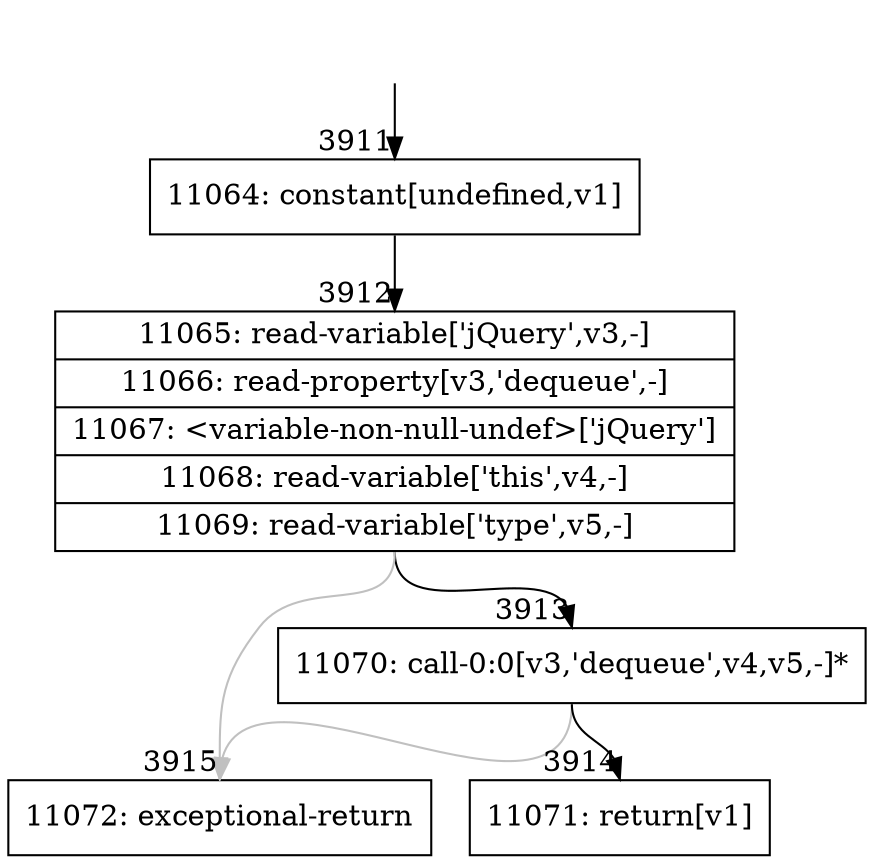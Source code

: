 digraph {
rankdir="TD"
BB_entry263[shape=none,label=""];
BB_entry263 -> BB3911 [tailport=s, headport=n, headlabel="    3911"]
BB3911 [shape=record label="{11064: constant[undefined,v1]}" ] 
BB3911 -> BB3912 [tailport=s, headport=n, headlabel="      3912"]
BB3912 [shape=record label="{11065: read-variable['jQuery',v3,-]|11066: read-property[v3,'dequeue',-]|11067: \<variable-non-null-undef\>['jQuery']|11068: read-variable['this',v4,-]|11069: read-variable['type',v5,-]}" ] 
BB3912 -> BB3913 [tailport=s, headport=n, headlabel="      3913"]
BB3912 -> BB3915 [tailport=s, headport=n, color=gray, headlabel="      3915"]
BB3913 [shape=record label="{11070: call-0:0[v3,'dequeue',v4,v5,-]*}" ] 
BB3913 -> BB3914 [tailport=s, headport=n, headlabel="      3914"]
BB3913 -> BB3915 [tailport=s, headport=n, color=gray]
BB3914 [shape=record label="{11071: return[v1]}" ] 
BB3915 [shape=record label="{11072: exceptional-return}" ] 
}
